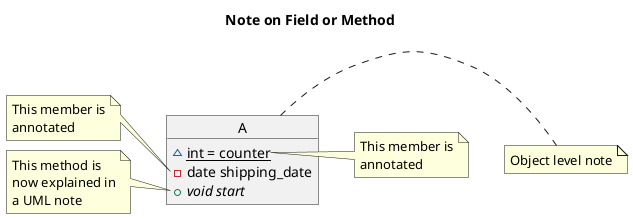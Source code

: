 @startuml

title Note on Field or Method

object A {
    ~ {static} int = counter
    - date shipping_date
    + void {abstract} start
}

note right of A
    Object level note
end note

note right of A::counter
    This member is
    annotated
end note

note left of A::shipping_date
    This member is
    annotated
end note

note left of A::start
    This method is
    now explained in
    a UML note
end note

@enduml